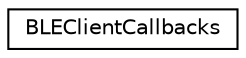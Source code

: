 digraph "Graphical Class Hierarchy"
{
  edge [fontname="Helvetica",fontsize="10",labelfontname="Helvetica",labelfontsize="10"];
  node [fontname="Helvetica",fontsize="10",shape=record];
  rankdir="LR";
  Node0 [label="BLEClientCallbacks",height=0.2,width=0.4,color="black", fillcolor="white", style="filled",URL="$class_b_l_e_client_callbacks.html",tooltip="Callbacks associated with a BLE client. "];
}
